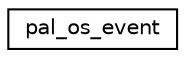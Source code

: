 digraph "Graphical Class Hierarchy"
{
 // LATEX_PDF_SIZE
  edge [fontname="Helvetica",fontsize="10",labelfontname="Helvetica",labelfontsize="10"];
  node [fontname="Helvetica",fontsize="10",shape=record];
  rankdir="LR";
  Node0 [label="pal_os_event",height=0.2,width=0.4,color="black", fillcolor="white", style="filled",URL="$d1/df5/structpal__os__event.html",tooltip="PAL os event structure."];
}
